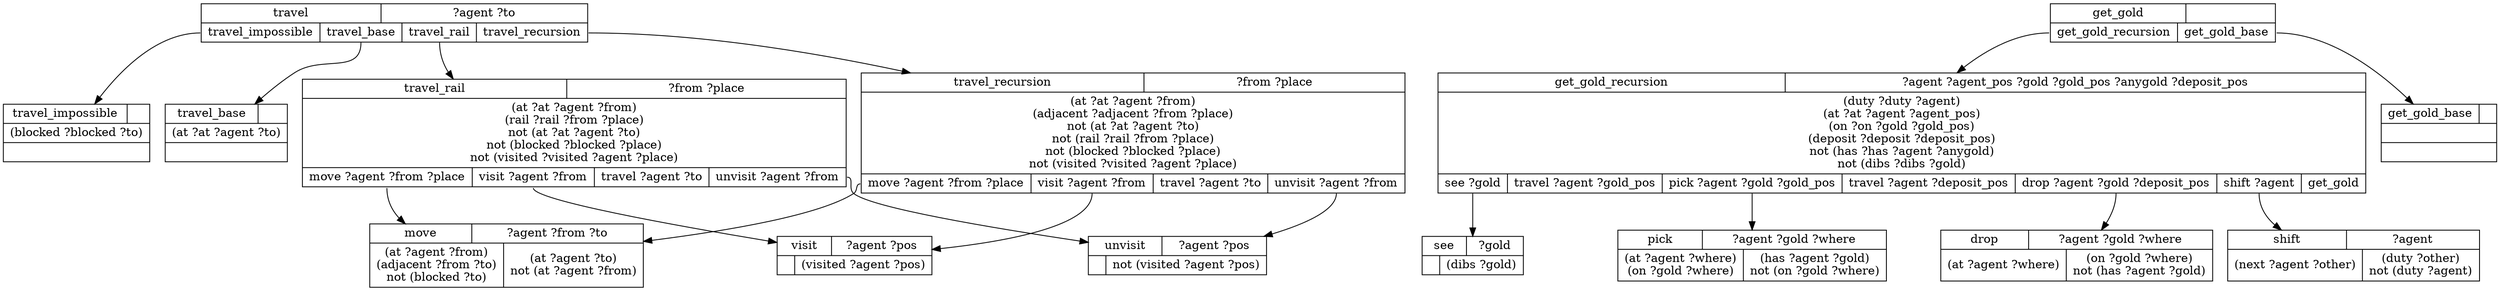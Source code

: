// Generated by Hype
digraph g {
  move [
    shape=record
    label="{{move|?agent ?from ?to}|{(at ?agent ?from)\n(adjacent ?from ?to)\nnot (blocked ?to)\n|(at ?agent ?to)\nnot (at ?agent ?from)\n}}"
  ];
  pick [
    shape=record
    label="{{pick|?agent ?gold ?where}|{(at ?agent ?where)\n(on ?gold ?where)\n|(has ?agent ?gold)\nnot (on ?gold ?where)\n}}"
  ];
  drop [
    shape=record
    label="{{drop|?agent ?gold ?where}|{(at ?agent ?where)\n|(on ?gold ?where)\nnot (has ?agent ?gold)\n}}"
  ];
  visit [
    shape=record
    label="{{visit|?agent ?pos}|{|(visited ?agent ?pos)\n}}"
  ];
  unvisit [
    shape=record
    label="{{unvisit|?agent ?pos}|{|not (visited ?agent ?pos)\n}}"
  ];
  see [
    shape=record
    label="{{see|?gold}|{|(dibs ?gold)\n}}"
  ];
  shift [
    shape=record
    label="{{shift|?agent}|{(next ?agent ?other)\n|(duty ?other)\nnot (duty ?agent)\n}}"
  ];
  travel [
    shape=record
    label="{{travel|?agent ?to}|{<n0>travel_impossible|<n1>travel_base|<n2>travel_rail|<n3>travel_recursion}}"];
  travel_impossible [
    shape=record
    label="{{travel_impossible|}|(blocked ?blocked ?to)\n|{}}"
  ];
  travel:n0 -> travel_impossible;
  travel_base [
    shape=record
    label="{{travel_base|}|(at ?at ?agent ?to)\n|{}}"
  ];
  travel:n1 -> travel_base;
  travel_rail [
    shape=record
    label="{{travel_rail|?from ?place}|(at ?at ?agent ?from)\n(rail ?rail ?from ?place)\nnot (at ?at ?agent ?to)\nnot (blocked ?blocked ?place)\nnot (visited ?visited ?agent ?place)\n|{<n0>move ?agent ?from ?place|<n1>visit ?agent ?from|<n2>travel ?agent ?to|<n3>unvisit ?agent ?from}}"
  ];
  travel:n2 -> travel_rail;
  travel_rail:n0 -> move;
  travel_rail:n1 -> visit;
  travel_rail:n3 -> unvisit;
  travel_recursion [
    shape=record
    label="{{travel_recursion|?from ?place}|(at ?at ?agent ?from)\n(adjacent ?adjacent ?from ?place)\nnot (at ?at ?agent ?to)\nnot (rail ?rail ?from ?place)\nnot (blocked ?blocked ?place)\nnot (visited ?visited ?agent ?place)\n|{<n0>move ?agent ?from ?place|<n1>visit ?agent ?from|<n2>travel ?agent ?to|<n3>unvisit ?agent ?from}}"
  ];
  travel:n3 -> travel_recursion;
  travel_recursion:n0 -> move;
  travel_recursion:n1 -> visit;
  travel_recursion:n3 -> unvisit;
  get_gold [
    shape=record
    label="{{get_gold|}|{<n0>get_gold_recursion|<n1>get_gold_base}}"];
  get_gold_recursion [
    shape=record
    label="{{get_gold_recursion|?agent ?agent_pos ?gold ?gold_pos ?anygold ?deposit_pos}|(duty ?duty ?agent)\n(at ?at ?agent ?agent_pos)\n(on ?on ?gold ?gold_pos)\n(deposit ?deposit ?deposit_pos)\nnot (has ?has ?agent ?anygold)\nnot (dibs ?dibs ?gold)\n|{<n0>see ?gold|<n1>travel ?agent ?gold_pos|<n2>pick ?agent ?gold ?gold_pos|<n3>travel ?agent ?deposit_pos|<n4>drop ?agent ?gold ?deposit_pos|<n5>shift ?agent|<n6>get_gold}}"
  ];
  get_gold:n0 -> get_gold_recursion;
  get_gold_recursion:n0 -> see;
  get_gold_recursion:n2 -> pick;
  get_gold_recursion:n4 -> drop;
  get_gold_recursion:n5 -> shift;
  get_gold_base [
    shape=record
    label="{{get_gold_base|}||{}}"
  ];
  get_gold:n1 -> get_gold_base;
}